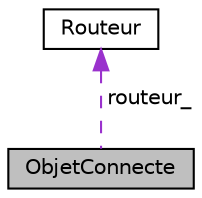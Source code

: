 digraph "ObjetConnecte"
{
  bgcolor="transparent";
  edge [fontname="Helvetica",fontsize="10",labelfontname="Helvetica",labelfontsize="10"];
  node [fontname="Helvetica",fontsize="10",shape=record];
  Node1 [label="ObjetConnecte",height=0.2,width=0.4,color="black", fillcolor="grey75", style="filled", fontcolor="black"];
  Node2 -> Node1 [dir="back",color="darkorchid3",fontsize="10",style="dashed",label=" routeur_" ,fontname="Helvetica"];
  Node2 [label="Routeur",height=0.2,width=0.4,color="black",URL="$class_routeur.html"];
}

